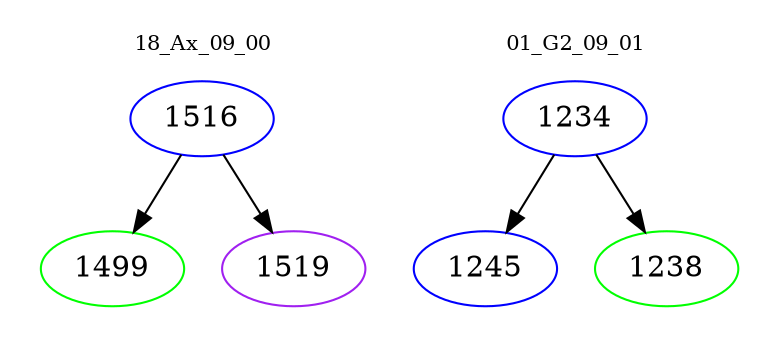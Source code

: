 digraph{
subgraph cluster_0 {
color = white
label = "18_Ax_09_00";
fontsize=10;
T0_1516 [label="1516", color="blue"]
T0_1516 -> T0_1499 [color="black"]
T0_1499 [label="1499", color="green"]
T0_1516 -> T0_1519 [color="black"]
T0_1519 [label="1519", color="purple"]
}
subgraph cluster_1 {
color = white
label = "01_G2_09_01";
fontsize=10;
T1_1234 [label="1234", color="blue"]
T1_1234 -> T1_1245 [color="black"]
T1_1245 [label="1245", color="blue"]
T1_1234 -> T1_1238 [color="black"]
T1_1238 [label="1238", color="green"]
}
}
